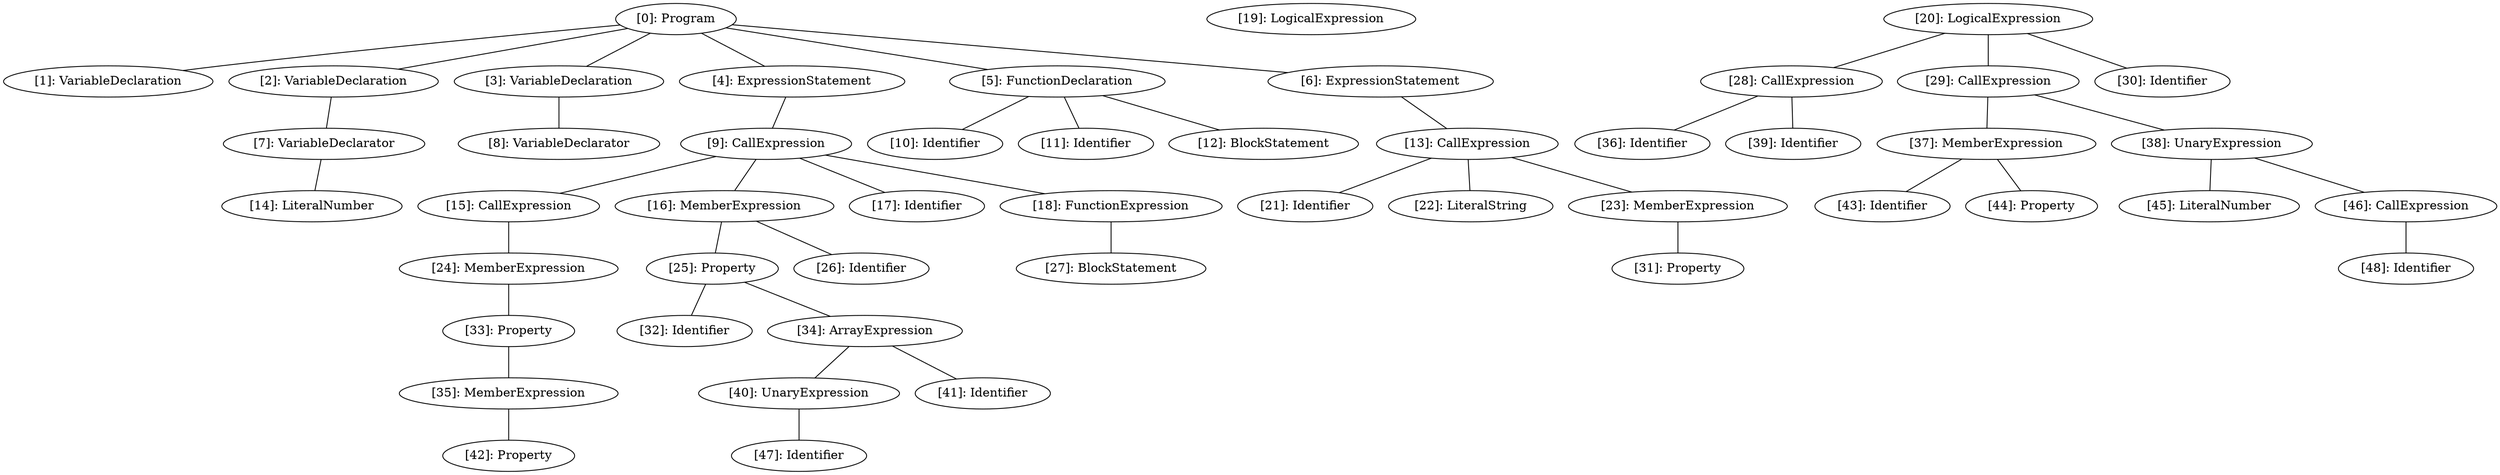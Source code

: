 // Result
graph {
	0 [label="[0]: Program"]
	1 [label="[1]: VariableDeclaration"]
	2 [label="[2]: VariableDeclaration"]
	3 [label="[3]: VariableDeclaration"]
	4 [label="[4]: ExpressionStatement"]
	5 [label="[5]: FunctionDeclaration"]
	6 [label="[6]: ExpressionStatement"]
	7 [label="[7]: VariableDeclarator"]
	8 [label="[8]: VariableDeclarator"]
	9 [label="[9]: CallExpression"]
	10 [label="[10]: Identifier"]
	11 [label="[11]: Identifier"]
	12 [label="[12]: BlockStatement"]
	13 [label="[13]: CallExpression"]
	14 [label="[14]: LiteralNumber"]
	15 [label="[15]: CallExpression"]
	16 [label="[16]: MemberExpression"]
	17 [label="[17]: Identifier"]
	18 [label="[18]: FunctionExpression"]
	19 [label="[19]: LogicalExpression"]
	20 [label="[20]: LogicalExpression"]
	21 [label="[21]: Identifier"]
	22 [label="[22]: LiteralString"]
	23 [label="[23]: MemberExpression"]
	24 [label="[24]: MemberExpression"]
	25 [label="[25]: Property"]
	26 [label="[26]: Identifier"]
	27 [label="[27]: BlockStatement"]
	28 [label="[28]: CallExpression"]
	29 [label="[29]: CallExpression"]
	30 [label="[30]: Identifier"]
	31 [label="[31]: Property"]
	32 [label="[32]: Identifier"]
	33 [label="[33]: Property"]
	34 [label="[34]: ArrayExpression"]
	35 [label="[35]: MemberExpression"]
	36 [label="[36]: Identifier"]
	37 [label="[37]: MemberExpression"]
	38 [label="[38]: UnaryExpression"]
	39 [label="[39]: Identifier"]
	40 [label="[40]: UnaryExpression"]
	41 [label="[41]: Identifier"]
	42 [label="[42]: Property"]
	43 [label="[43]: Identifier"]
	44 [label="[44]: Property"]
	45 [label="[45]: LiteralNumber"]
	46 [label="[46]: CallExpression"]
	47 [label="[47]: Identifier"]
	48 [label="[48]: Identifier"]
	0 -- 1
	0 -- 2
	0 -- 3
	0 -- 4
	0 -- 5
	0 -- 6
	2 -- 7
	3 -- 8
	4 -- 9
	5 -- 10
	5 -- 11
	5 -- 12
	6 -- 13
	7 -- 14
	9 -- 15
	9 -- 16
	9 -- 17
	9 -- 18
	13 -- 21
	13 -- 22
	13 -- 23
	15 -- 24
	16 -- 25
	16 -- 26
	18 -- 27
	20 -- 28
	20 -- 29
	20 -- 30
	23 -- 31
	24 -- 33
	25 -- 32
	25 -- 34
	28 -- 36
	28 -- 39
	29 -- 37
	29 -- 38
	33 -- 35
	34 -- 40
	34 -- 41
	35 -- 42
	37 -- 43
	37 -- 44
	38 -- 45
	38 -- 46
	40 -- 47
	46 -- 48
}
